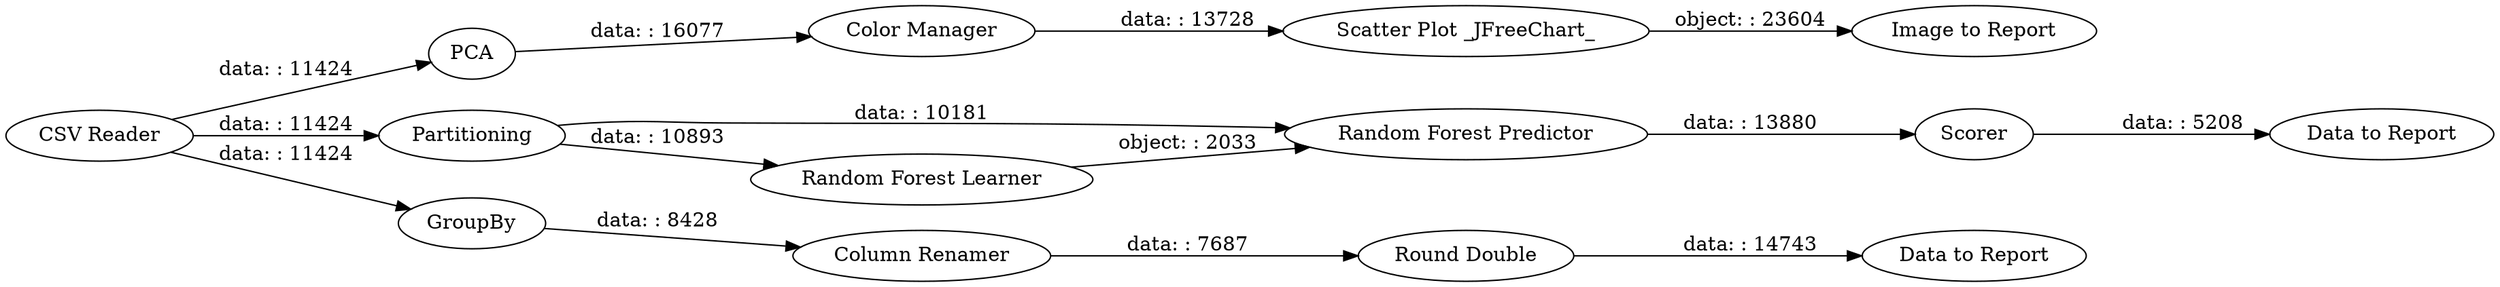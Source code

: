 digraph {
	"2800935100998792048_13" [label=PCA]
	"2800935100998792048_12" [label="Image to Report"]
	"2800935100998792048_9" [label="Random Forest Predictor"]
	"2800935100998792048_5" [label=Partitioning]
	"2800935100998792048_18" [label="Data to Report"]
	"2800935100998792048_10" [label=Scorer]
	"2800935100998792048_21" [label="Round Double"]
	"2800935100998792048_17" [label="Scatter Plot _JFreeChart_"]
	"2800935100998792048_20" [label="Column Renamer"]
	"2800935100998792048_15" [label="Color Manager"]
	"2800935100998792048_11" [label="Data to Report"]
	"2800935100998792048_8" [label="Random Forest Learner"]
	"2800935100998792048_1" [label="CSV Reader"]
	"2800935100998792048_19" [label=GroupBy]
	"2800935100998792048_20" -> "2800935100998792048_21" [label="data: : 7687"]
	"2800935100998792048_21" -> "2800935100998792048_11" [label="data: : 14743"]
	"2800935100998792048_5" -> "2800935100998792048_9" [label="data: : 10181"]
	"2800935100998792048_17" -> "2800935100998792048_12" [label="object: : 23604"]
	"2800935100998792048_19" -> "2800935100998792048_20" [label="data: : 8428"]
	"2800935100998792048_10" -> "2800935100998792048_18" [label="data: : 5208"]
	"2800935100998792048_15" -> "2800935100998792048_17" [label="data: : 13728"]
	"2800935100998792048_1" -> "2800935100998792048_13" [label="data: : 11424"]
	"2800935100998792048_8" -> "2800935100998792048_9" [label="object: : 2033"]
	"2800935100998792048_13" -> "2800935100998792048_15" [label="data: : 16077"]
	"2800935100998792048_9" -> "2800935100998792048_10" [label="data: : 13880"]
	"2800935100998792048_5" -> "2800935100998792048_8" [label="data: : 10893"]
	"2800935100998792048_1" -> "2800935100998792048_19" [label="data: : 11424"]
	"2800935100998792048_1" -> "2800935100998792048_5" [label="data: : 11424"]
	rankdir=LR
}
